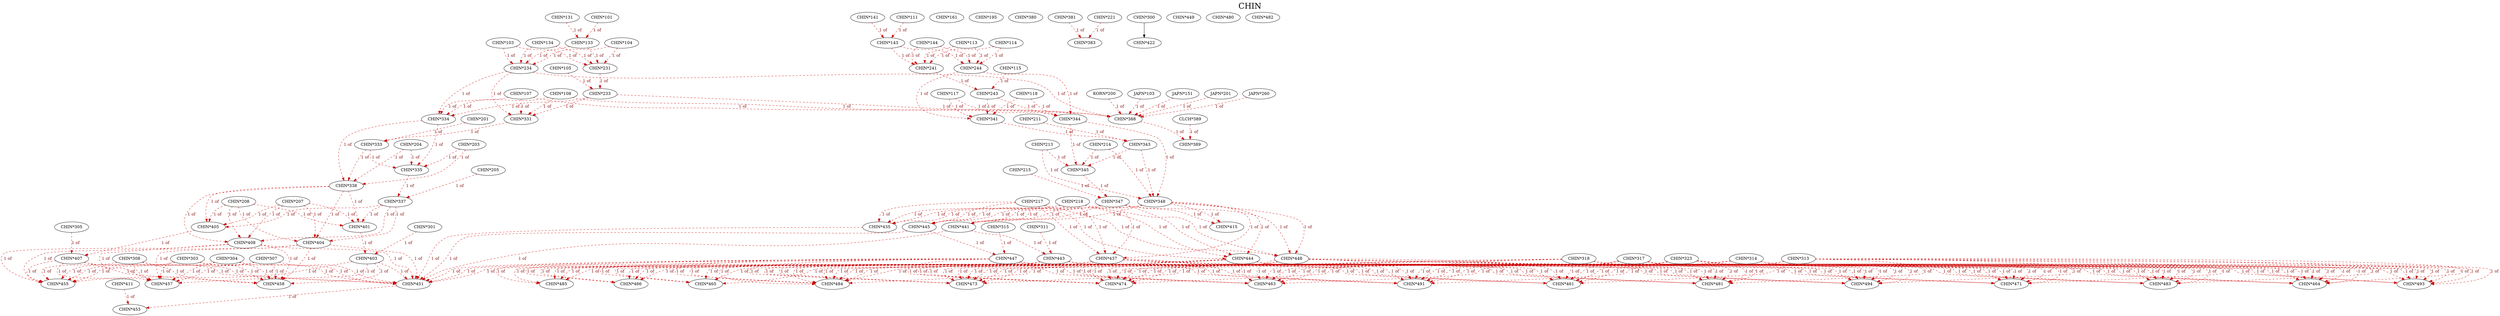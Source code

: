 digraph CHIN {
labelloc = "t";
label = "CHIN"
fontsize = 27;
"CHIN*131"
"CHIN*101" -> "CHIN*133" [style=dashed] [label="1 of", fontcolor=firebrick4] [color=red3]
"CHIN*131" -> "CHIN*133" [style=dashed] [label="1 of", fontcolor=firebrick4] [color=red3]
"CHIN*134"
"CHIN*141"
"CHIN*111" -> "CHIN*143" [style=dashed] [label="1 of", fontcolor=firebrick4] [color=red3]
"CHIN*141" -> "CHIN*143" [style=dashed] [label="1 of", fontcolor=firebrick4] [color=red3]
"CHIN*144"
"CHIN*161"
"CHIN*195"
"CHIN*103" -> "CHIN*231" [style=dashed] [label="1 of", fontcolor=firebrick4] [color=red3]
"CHIN*104" -> "CHIN*231" [style=dashed] [label="1 of", fontcolor=firebrick4] [color=red3]
"CHIN*133" -> "CHIN*231" [style=dashed] [label="1 of", fontcolor=firebrick4] [color=red3]
"CHIN*134" -> "CHIN*231" [style=dashed] [label="1 of", fontcolor=firebrick4] [color=red3]
"CHIN*105" -> "CHIN*233" [style=dashed] [label="1 of", fontcolor=firebrick4] [color=red3]
"CHIN*231" -> "CHIN*233" [style=dashed] [label="1 of", fontcolor=firebrick4] [color=red3]
"CHIN*103" -> "CHIN*234" [style=dashed] [label="1 of", fontcolor=firebrick4] [color=red3]
"CHIN*104" -> "CHIN*234" [style=dashed] [label="1 of", fontcolor=firebrick4] [color=red3]
"CHIN*133" -> "CHIN*234" [style=dashed] [label="1 of", fontcolor=firebrick4] [color=red3]
"CHIN*134" -> "CHIN*234" [style=dashed] [label="1 of", fontcolor=firebrick4] [color=red3]
"CHIN*113" -> "CHIN*241" [style=dashed] [label="1 of", fontcolor=firebrick4] [color=red3]
"CHIN*114" -> "CHIN*241" [style=dashed] [label="1 of", fontcolor=firebrick4] [color=red3]
"CHIN*143" -> "CHIN*241" [style=dashed] [label="1 of", fontcolor=firebrick4] [color=red3]
"CHIN*144" -> "CHIN*241" [style=dashed] [label="1 of", fontcolor=firebrick4] [color=red3]
"CHIN*115" -> "CHIN*243" [style=dashed] [label="1 of", fontcolor=firebrick4] [color=red3]
"CHIN*241" -> "CHIN*243" [style=dashed] [label="1 of", fontcolor=firebrick4] [color=red3]
"CHIN*113" -> "CHIN*244" [style=dashed] [label="1 of", fontcolor=firebrick4] [color=red3]
"CHIN*114" -> "CHIN*244" [style=dashed] [label="1 of", fontcolor=firebrick4] [color=red3]
"CHIN*143" -> "CHIN*244" [style=dashed] [label="1 of", fontcolor=firebrick4] [color=red3]
"CHIN*144" -> "CHIN*244" [style=dashed] [label="1 of", fontcolor=firebrick4] [color=red3]
"CHIN*107" -> "CHIN*331" [style=dashed] [label="1 of", fontcolor=firebrick4] [color=red3]
"CHIN*108" -> "CHIN*331" [style=dashed] [label="1 of", fontcolor=firebrick4] [color=red3]
"CHIN*233" -> "CHIN*331" [style=dashed] [label="1 of", fontcolor=firebrick4] [color=red3]
"CHIN*234" -> "CHIN*331" [style=dashed] [label="1 of", fontcolor=firebrick4] [color=red3]
"CHIN*201" -> "CHIN*333" [style=dashed] [label="1 of", fontcolor=firebrick4] [color=red3]
"CHIN*331" -> "CHIN*333" [style=dashed] [label="1 of", fontcolor=firebrick4] [color=red3]
"CHIN*107" -> "CHIN*334" [style=dashed] [label="1 of", fontcolor=firebrick4] [color=red3]
"CHIN*108" -> "CHIN*334" [style=dashed] [label="1 of", fontcolor=firebrick4] [color=red3]
"CHIN*233" -> "CHIN*334" [style=dashed] [label="1 of", fontcolor=firebrick4] [color=red3]
"CHIN*234" -> "CHIN*334" [style=dashed] [label="1 of", fontcolor=firebrick4] [color=red3]
"CHIN*203" -> "CHIN*335" [style=dashed] [label="1 of", fontcolor=firebrick4] [color=red3]
"CHIN*204" -> "CHIN*335" [style=dashed] [label="1 of", fontcolor=firebrick4] [color=red3]
"CHIN*333" -> "CHIN*335" [style=dashed] [label="1 of", fontcolor=firebrick4] [color=red3]
"CHIN*334" -> "CHIN*335" [style=dashed] [label="1 of", fontcolor=firebrick4] [color=red3]
"CHIN*205" -> "CHIN*337" [style=dashed] [label="1 of", fontcolor=firebrick4] [color=red3]
"CHIN*335" -> "CHIN*337" [style=dashed] [label="1 of", fontcolor=firebrick4] [color=red3]
"CHIN*203" -> "CHIN*338" [style=dashed] [label="1 of", fontcolor=firebrick4] [color=red3]
"CHIN*204" -> "CHIN*338" [style=dashed] [label="1 of", fontcolor=firebrick4] [color=red3]
"CHIN*333" -> "CHIN*338" [style=dashed] [label="1 of", fontcolor=firebrick4] [color=red3]
"CHIN*334" -> "CHIN*338" [style=dashed] [label="1 of", fontcolor=firebrick4] [color=red3]
"CHIN*117" -> "CHIN*341" [style=dashed] [label="1 of", fontcolor=firebrick4] [color=red3]
"CHIN*118" -> "CHIN*341" [style=dashed] [label="1 of", fontcolor=firebrick4] [color=red3]
"CHIN*243" -> "CHIN*341" [style=dashed] [label="1 of", fontcolor=firebrick4] [color=red3]
"CHIN*244" -> "CHIN*341" [style=dashed] [label="1 of", fontcolor=firebrick4] [color=red3]
"CHIN*211" -> "CHIN*343" [style=dashed] [label="1 of", fontcolor=firebrick4] [color=red3]
"CHIN*341" -> "CHIN*343" [style=dashed] [label="1 of", fontcolor=firebrick4] [color=red3]
"CHIN*117" -> "CHIN*344" [style=dashed] [label="1 of", fontcolor=firebrick4] [color=red3]
"CHIN*118" -> "CHIN*344" [style=dashed] [label="1 of", fontcolor=firebrick4] [color=red3]
"CHIN*243" -> "CHIN*344" [style=dashed] [label="1 of", fontcolor=firebrick4] [color=red3]
"CHIN*244" -> "CHIN*344" [style=dashed] [label="1 of", fontcolor=firebrick4] [color=red3]
"CHIN*213" -> "CHIN*345" [style=dashed] [label="1 of", fontcolor=firebrick4] [color=red3]
"CHIN*214" -> "CHIN*345" [style=dashed] [label="1 of", fontcolor=firebrick4] [color=red3]
"CHIN*343" -> "CHIN*345" [style=dashed] [label="1 of", fontcolor=firebrick4] [color=red3]
"CHIN*344" -> "CHIN*345" [style=dashed] [label="1 of", fontcolor=firebrick4] [color=red3]
"CHIN*215" -> "CHIN*347" [style=dashed] [label="1 of", fontcolor=firebrick4] [color=red3]
"CHIN*345" -> "CHIN*347" [style=dashed] [label="1 of", fontcolor=firebrick4] [color=red3]
"CHIN*213" -> "CHIN*348" [style=dashed] [label="1 of", fontcolor=firebrick4] [color=red3]
"CHIN*214" -> "CHIN*348" [style=dashed] [label="1 of", fontcolor=firebrick4] [color=red3]
"CHIN*343" -> "CHIN*348" [style=dashed] [label="1 of", fontcolor=firebrick4] [color=red3]
"CHIN*344" -> "CHIN*348" [style=dashed] [label="1 of", fontcolor=firebrick4] [color=red3]
"CHIN*380"
"CHIN*381"
"CHIN*221" -> "CHIN*383" [style=dashed] [label="1 of", fontcolor=firebrick4] [color=red3]
"CHIN*381" -> "CHIN*383" [style=dashed] [label="1 of", fontcolor=firebrick4] [color=red3]
"CHIN*107" -> "CHIN*388" [style=dashed] [label="1 of", fontcolor=firebrick4] [color=red3]
"CHIN*108" -> "CHIN*388" [style=dashed] [label="1 of", fontcolor=firebrick4] [color=red3]
"CHIN*233" -> "CHIN*388" [style=dashed] [label="1 of", fontcolor=firebrick4] [color=red3]
"CHIN*234" -> "CHIN*388" [style=dashed] [label="1 of", fontcolor=firebrick4] [color=red3]
"JAPN*103" -> "CHIN*388" [style=dashed] [label="1 of", fontcolor=firebrick4] [color=red3]
"JAPN*151" -> "CHIN*388" [style=dashed] [label="1 of", fontcolor=firebrick4] [color=red3]
"JAPN*201" -> "CHIN*388" [style=dashed] [label="1 of", fontcolor=firebrick4] [color=red3]
"JAPN*260" -> "CHIN*388" [style=dashed] [label="1 of", fontcolor=firebrick4] [color=red3]
"KORN*200" -> "CHIN*388" [style=dashed] [label="1 of", fontcolor=firebrick4] [color=red3]
"CLCH*389" -> "CHIN*389" [style=dashed] [label="1 of", fontcolor=firebrick4] [color=red3]
"CHIN*388" -> "CHIN*389" [style=dashed] [label="1 of", fontcolor=firebrick4] [color=red3]
"CHIN*207" -> "CHIN*401" [style=dashed] [label="1 of", fontcolor=firebrick4] [color=red3]
"CHIN*208" -> "CHIN*401" [style=dashed] [label="1 of", fontcolor=firebrick4] [color=red3]
"CHIN*337" -> "CHIN*401" [style=dashed] [label="1 of", fontcolor=firebrick4] [color=red3]
"CHIN*338" -> "CHIN*401" [style=dashed] [label="1 of", fontcolor=firebrick4] [color=red3]
"CHIN*301" -> "CHIN*403" [style=dashed] [label="1 of", fontcolor=firebrick4] [color=red3]
"CHIN*401" -> "CHIN*403" [style=dashed] [label="1 of", fontcolor=firebrick4] [color=red3]
"CHIN*207" -> "CHIN*404" [style=dashed] [label="1 of", fontcolor=firebrick4] [color=red3]
"CHIN*208" -> "CHIN*404" [style=dashed] [label="1 of", fontcolor=firebrick4] [color=red3]
"CHIN*337" -> "CHIN*404" [style=dashed] [label="1 of", fontcolor=firebrick4] [color=red3]
"CHIN*338" -> "CHIN*404" [style=dashed] [label="1 of", fontcolor=firebrick4] [color=red3]
"CHIN*207" -> "CHIN*405" [style=dashed] [label="1 of", fontcolor=firebrick4] [color=red3]
"CHIN*208" -> "CHIN*405" [style=dashed] [label="1 of", fontcolor=firebrick4] [color=red3]
"CHIN*337" -> "CHIN*405" [style=dashed] [label="1 of", fontcolor=firebrick4] [color=red3]
"CHIN*338" -> "CHIN*405" [style=dashed] [label="1 of", fontcolor=firebrick4] [color=red3]
"CHIN*305" -> "CHIN*407" [style=dashed] [label="1 of", fontcolor=firebrick4] [color=red3]
"CHIN*405" -> "CHIN*407" [style=dashed] [label="1 of", fontcolor=firebrick4] [color=red3]
"CHIN*207" -> "CHIN*408" [style=dashed] [label="1 of", fontcolor=firebrick4] [color=red3]
"CHIN*208" -> "CHIN*408" [style=dashed] [label="1 of", fontcolor=firebrick4] [color=red3]
"CHIN*337" -> "CHIN*408" [style=dashed] [label="1 of", fontcolor=firebrick4] [color=red3]
"CHIN*338" -> "CHIN*408" [style=dashed] [label="1 of", fontcolor=firebrick4] [color=red3]
"CHIN*347" -> "CHIN*415" [style=dashed] [label="1 of", fontcolor=firebrick4] [color=red3]
"CHIN*348" -> "CHIN*415" [style=dashed] [label="1 of", fontcolor=firebrick4] [color=red3]
"CHIN*300" -> "CHIN*422" [style=solid]
"CHIN*217" -> "CHIN*435" [style=dashed] [label="1 of", fontcolor=firebrick4] [color=red3]
"CHIN*218" -> "CHIN*435" [style=dashed] [label="1 of", fontcolor=firebrick4] [color=red3]
"CHIN*347" -> "CHIN*435" [style=dashed] [label="1 of", fontcolor=firebrick4] [color=red3]
"CHIN*348" -> "CHIN*435" [style=dashed] [label="1 of", fontcolor=firebrick4] [color=red3]
"CHIN*217" -> "CHIN*437" [style=dashed] [label="1 of", fontcolor=firebrick4] [color=red3]
"CHIN*218" -> "CHIN*437" [style=dashed] [label="1 of", fontcolor=firebrick4] [color=red3]
"CHIN*347" -> "CHIN*437" [style=dashed] [label="1 of", fontcolor=firebrick4] [color=red3]
"CHIN*348" -> "CHIN*437" [style=dashed] [label="1 of", fontcolor=firebrick4] [color=red3]
"CHIN*217" -> "CHIN*441" [style=dashed] [label="1 of", fontcolor=firebrick4] [color=red3]
"CHIN*218" -> "CHIN*441" [style=dashed] [label="1 of", fontcolor=firebrick4] [color=red3]
"CHIN*347" -> "CHIN*441" [style=dashed] [label="1 of", fontcolor=firebrick4] [color=red3]
"CHIN*348" -> "CHIN*441" [style=dashed] [label="1 of", fontcolor=firebrick4] [color=red3]
"CHIN*311" -> "CHIN*443" [style=dashed] [label="1 of", fontcolor=firebrick4] [color=red3]
"CHIN*441" -> "CHIN*443" [style=dashed] [label="1 of", fontcolor=firebrick4] [color=red3]
"CHIN*217" -> "CHIN*444" [style=dashed] [label="1 of", fontcolor=firebrick4] [color=red3]
"CHIN*218" -> "CHIN*444" [style=dashed] [label="1 of", fontcolor=firebrick4] [color=red3]
"CHIN*347" -> "CHIN*444" [style=dashed] [label="1 of", fontcolor=firebrick4] [color=red3]
"CHIN*348" -> "CHIN*444" [style=dashed] [label="1 of", fontcolor=firebrick4] [color=red3]
"CHIN*217" -> "CHIN*445" [style=dashed] [label="1 of", fontcolor=firebrick4] [color=red3]
"CHIN*218" -> "CHIN*445" [style=dashed] [label="1 of", fontcolor=firebrick4] [color=red3]
"CHIN*347" -> "CHIN*445" [style=dashed] [label="1 of", fontcolor=firebrick4] [color=red3]
"CHIN*348" -> "CHIN*445" [style=dashed] [label="1 of", fontcolor=firebrick4] [color=red3]
"CHIN*315" -> "CHIN*447" [style=dashed] [label="1 of", fontcolor=firebrick4] [color=red3]
"CHIN*445" -> "CHIN*447" [style=dashed] [label="1 of", fontcolor=firebrick4] [color=red3]
"CHIN*217" -> "CHIN*448" [style=dashed] [label="1 of", fontcolor=firebrick4] [color=red3]
"CHIN*218" -> "CHIN*448" [style=dashed] [label="1 of", fontcolor=firebrick4] [color=red3]
"CHIN*347" -> "CHIN*448" [style=dashed] [label="1 of", fontcolor=firebrick4] [color=red3]
"CHIN*348" -> "CHIN*448" [style=dashed] [label="1 of", fontcolor=firebrick4] [color=red3]
"CHIN*449"
"CHIN*303" -> "CHIN*451" [style=dashed] [label="1 of", fontcolor=firebrick4] [color=red3]
"CHIN*304" -> "CHIN*451" [style=dashed] [label="1 of", fontcolor=firebrick4] [color=red3]
"CHIN*403" -> "CHIN*451" [style=dashed] [label="1 of", fontcolor=firebrick4] [color=red3]
"CHIN*404" -> "CHIN*451" [style=dashed] [label="1 of", fontcolor=firebrick4] [color=red3]
"CHIN*435" -> "CHIN*451" [style=dashed] [label="1 of", fontcolor=firebrick4] [color=red3]
"CHIN*441" -> "CHIN*451" [style=dashed] [label="1 of", fontcolor=firebrick4] [color=red3]
"CHIN*443" -> "CHIN*451" [style=dashed] [label="1 of", fontcolor=firebrick4] [color=red3]
"CHIN*307" -> "CHIN*451" [style=dashed] [label="1 of", fontcolor=firebrick4] [color=red3]
"CHIN*308" -> "CHIN*451" [style=dashed] [label="1 of", fontcolor=firebrick4] [color=red3]
"CHIN*407" -> "CHIN*451" [style=dashed] [label="1 of", fontcolor=firebrick4] [color=red3]
"CHIN*408" -> "CHIN*451" [style=dashed] [label="1 of", fontcolor=firebrick4] [color=red3]
"CHIN*437" -> "CHIN*451" [style=dashed] [label="1 of", fontcolor=firebrick4] [color=red3]
"CHIN*445" -> "CHIN*451" [style=dashed] [label="1 of", fontcolor=firebrick4] [color=red3]
"CHIN*447" -> "CHIN*451" [style=dashed] [label="1 of", fontcolor=firebrick4] [color=red3]
"CHIN*411" -> "CHIN*453" [style=dashed] [label="1 of", fontcolor=firebrick4] [color=red3]
"CHIN*451" -> "CHIN*453" [style=dashed] [label="1 of", fontcolor=firebrick4] [color=red3]
"CHIN*303" -> "CHIN*455" [style=dashed] [label="1 of", fontcolor=firebrick4] [color=red3]
"CHIN*304" -> "CHIN*455" [style=dashed] [label="1 of", fontcolor=firebrick4] [color=red3]
"CHIN*403" -> "CHIN*455" [style=dashed] [label="1 of", fontcolor=firebrick4] [color=red3]
"CHIN*404" -> "CHIN*455" [style=dashed] [label="1 of", fontcolor=firebrick4] [color=red3]
"CHIN*307" -> "CHIN*455" [style=dashed] [label="1 of", fontcolor=firebrick4] [color=red3]
"CHIN*308" -> "CHIN*455" [style=dashed] [label="1 of", fontcolor=firebrick4] [color=red3]
"CHIN*407" -> "CHIN*455" [style=dashed] [label="1 of", fontcolor=firebrick4] [color=red3]
"CHIN*408" -> "CHIN*455" [style=dashed] [label="1 of", fontcolor=firebrick4] [color=red3]
"CHIN*303" -> "CHIN*457" [style=dashed] [label="1 of", fontcolor=firebrick4] [color=red3]
"CHIN*304" -> "CHIN*457" [style=dashed] [label="1 of", fontcolor=firebrick4] [color=red3]
"CHIN*403" -> "CHIN*457" [style=dashed] [label="1 of", fontcolor=firebrick4] [color=red3]
"CHIN*404" -> "CHIN*457" [style=dashed] [label="1 of", fontcolor=firebrick4] [color=red3]
"CHIN*307" -> "CHIN*457" [style=dashed] [label="1 of", fontcolor=firebrick4] [color=red3]
"CHIN*308" -> "CHIN*457" [style=dashed] [label="1 of", fontcolor=firebrick4] [color=red3]
"CHIN*407" -> "CHIN*457" [style=dashed] [label="1 of", fontcolor=firebrick4] [color=red3]
"CHIN*408" -> "CHIN*457" [style=dashed] [label="1 of", fontcolor=firebrick4] [color=red3]
"CHIN*303" -> "CHIN*458" [style=dashed] [label="1 of", fontcolor=firebrick4] [color=red3]
"CHIN*304" -> "CHIN*458" [style=dashed] [label="1 of", fontcolor=firebrick4] [color=red3]
"CHIN*403" -> "CHIN*458" [style=dashed] [label="1 of", fontcolor=firebrick4] [color=red3]
"CHIN*404" -> "CHIN*458" [style=dashed] [label="1 of", fontcolor=firebrick4] [color=red3]
"CHIN*307" -> "CHIN*458" [style=dashed] [label="1 of", fontcolor=firebrick4] [color=red3]
"CHIN*308" -> "CHIN*458" [style=dashed] [label="1 of", fontcolor=firebrick4] [color=red3]
"CHIN*407" -> "CHIN*458" [style=dashed] [label="1 of", fontcolor=firebrick4] [color=red3]
"CHIN*408" -> "CHIN*458" [style=dashed] [label="1 of", fontcolor=firebrick4] [color=red3]
"CHIN*313" -> "CHIN*461" [style=dashed] [label="1 of", fontcolor=firebrick4] [color=red3]
"CHIN*314" -> "CHIN*461" [style=dashed] [label="1 of", fontcolor=firebrick4] [color=red3]
"CHIN*317" -> "CHIN*461" [style=dashed] [label="1 of", fontcolor=firebrick4] [color=red3]
"CHIN*318" -> "CHIN*461" [style=dashed] [label="1 of", fontcolor=firebrick4] [color=red3]
"CHIN*323" -> "CHIN*461" [style=dashed] [label="1 of", fontcolor=firebrick4] [color=red3]
"CHIN*437" -> "CHIN*461" [style=dashed] [label="1 of", fontcolor=firebrick4] [color=red3]
"CHIN*443" -> "CHIN*461" [style=dashed] [label="1 of", fontcolor=firebrick4] [color=red3]
"CHIN*444" -> "CHIN*461" [style=dashed] [label="1 of", fontcolor=firebrick4] [color=red3]
"CHIN*447" -> "CHIN*461" [style=dashed] [label="1 of", fontcolor=firebrick4] [color=red3]
"CHIN*448" -> "CHIN*461" [style=dashed] [label="1 of", fontcolor=firebrick4] [color=red3]
"CHIN*313" -> "CHIN*463" [style=dashed] [label="1 of", fontcolor=firebrick4] [color=red3]
"CHIN*314" -> "CHIN*463" [style=dashed] [label="1 of", fontcolor=firebrick4] [color=red3]
"CHIN*317" -> "CHIN*463" [style=dashed] [label="1 of", fontcolor=firebrick4] [color=red3]
"CHIN*318" -> "CHIN*463" [style=dashed] [label="1 of", fontcolor=firebrick4] [color=red3]
"CHIN*323" -> "CHIN*463" [style=dashed] [label="1 of", fontcolor=firebrick4] [color=red3]
"CHIN*437" -> "CHIN*463" [style=dashed] [label="1 of", fontcolor=firebrick4] [color=red3]
"CHIN*443" -> "CHIN*463" [style=dashed] [label="1 of", fontcolor=firebrick4] [color=red3]
"CHIN*444" -> "CHIN*463" [style=dashed] [label="1 of", fontcolor=firebrick4] [color=red3]
"CHIN*447" -> "CHIN*463" [style=dashed] [label="1 of", fontcolor=firebrick4] [color=red3]
"CHIN*448" -> "CHIN*463" [style=dashed] [label="1 of", fontcolor=firebrick4] [color=red3]
"CHIN*313" -> "CHIN*464" [style=dashed] [label="1 of", fontcolor=firebrick4] [color=red3]
"CHIN*314" -> "CHIN*464" [style=dashed] [label="1 of", fontcolor=firebrick4] [color=red3]
"CHIN*317" -> "CHIN*464" [style=dashed] [label="1 of", fontcolor=firebrick4] [color=red3]
"CHIN*318" -> "CHIN*464" [style=dashed] [label="1 of", fontcolor=firebrick4] [color=red3]
"CHIN*323" -> "CHIN*464" [style=dashed] [label="1 of", fontcolor=firebrick4] [color=red3]
"CHIN*437" -> "CHIN*464" [style=dashed] [label="1 of", fontcolor=firebrick4] [color=red3]
"CHIN*443" -> "CHIN*464" [style=dashed] [label="1 of", fontcolor=firebrick4] [color=red3]
"CHIN*444" -> "CHIN*464" [style=dashed] [label="1 of", fontcolor=firebrick4] [color=red3]
"CHIN*447" -> "CHIN*464" [style=dashed] [label="1 of", fontcolor=firebrick4] [color=red3]
"CHIN*448" -> "CHIN*464" [style=dashed] [label="1 of", fontcolor=firebrick4] [color=red3]
"CHIN*437" -> "CHIN*465" [style=dashed] [label="1 of", fontcolor=firebrick4] [color=red3]
"CHIN*443" -> "CHIN*465" [style=dashed] [label="1 of", fontcolor=firebrick4] [color=red3]
"CHIN*444" -> "CHIN*465" [style=dashed] [label="1 of", fontcolor=firebrick4] [color=red3]
"CHIN*447" -> "CHIN*465" [style=dashed] [label="1 of", fontcolor=firebrick4] [color=red3]
"CHIN*448" -> "CHIN*465" [style=dashed] [label="1 of", fontcolor=firebrick4] [color=red3]
"CHIN*437" -> "CHIN*466" [style=dashed] [label="1 of", fontcolor=firebrick4] [color=red3]
"CHIN*443" -> "CHIN*466" [style=dashed] [label="1 of", fontcolor=firebrick4] [color=red3]
"CHIN*444" -> "CHIN*466" [style=dashed] [label="1 of", fontcolor=firebrick4] [color=red3]
"CHIN*447" -> "CHIN*466" [style=dashed] [label="1 of", fontcolor=firebrick4] [color=red3]
"CHIN*448" -> "CHIN*466" [style=dashed] [label="1 of", fontcolor=firebrick4] [color=red3]
"CHIN*313" -> "CHIN*471" [style=dashed] [label="1 of", fontcolor=firebrick4] [color=red3]
"CHIN*314" -> "CHIN*471" [style=dashed] [label="1 of", fontcolor=firebrick4] [color=red3]
"CHIN*317" -> "CHIN*471" [style=dashed] [label="1 of", fontcolor=firebrick4] [color=red3]
"CHIN*318" -> "CHIN*471" [style=dashed] [label="1 of", fontcolor=firebrick4] [color=red3]
"CHIN*323" -> "CHIN*471" [style=dashed] [label="1 of", fontcolor=firebrick4] [color=red3]
"CHIN*437" -> "CHIN*471" [style=dashed] [label="1 of", fontcolor=firebrick4] [color=red3]
"CHIN*443" -> "CHIN*471" [style=dashed] [label="1 of", fontcolor=firebrick4] [color=red3]
"CHIN*444" -> "CHIN*471" [style=dashed] [label="1 of", fontcolor=firebrick4] [color=red3]
"CHIN*447" -> "CHIN*471" [style=dashed] [label="1 of", fontcolor=firebrick4] [color=red3]
"CHIN*448" -> "CHIN*471" [style=dashed] [label="1 of", fontcolor=firebrick4] [color=red3]
"CHIN*313" -> "CHIN*473" [style=dashed] [label="1 of", fontcolor=firebrick4] [color=red3]
"CHIN*314" -> "CHIN*473" [style=dashed] [label="1 of", fontcolor=firebrick4] [color=red3]
"CHIN*317" -> "CHIN*473" [style=dashed] [label="1 of", fontcolor=firebrick4] [color=red3]
"CHIN*318" -> "CHIN*473" [style=dashed] [label="1 of", fontcolor=firebrick4] [color=red3]
"CHIN*323" -> "CHIN*473" [style=dashed] [label="1 of", fontcolor=firebrick4] [color=red3]
"CHIN*437" -> "CHIN*473" [style=dashed] [label="1 of", fontcolor=firebrick4] [color=red3]
"CHIN*443" -> "CHIN*473" [style=dashed] [label="1 of", fontcolor=firebrick4] [color=red3]
"CHIN*444" -> "CHIN*473" [style=dashed] [label="1 of", fontcolor=firebrick4] [color=red3]
"CHIN*447" -> "CHIN*473" [style=dashed] [label="1 of", fontcolor=firebrick4] [color=red3]
"CHIN*448" -> "CHIN*473" [style=dashed] [label="1 of", fontcolor=firebrick4] [color=red3]
"CHIN*313" -> "CHIN*474" [style=dashed] [label="1 of", fontcolor=firebrick4] [color=red3]
"CHIN*314" -> "CHIN*474" [style=dashed] [label="1 of", fontcolor=firebrick4] [color=red3]
"CHIN*317" -> "CHIN*474" [style=dashed] [label="1 of", fontcolor=firebrick4] [color=red3]
"CHIN*318" -> "CHIN*474" [style=dashed] [label="1 of", fontcolor=firebrick4] [color=red3]
"CHIN*323" -> "CHIN*474" [style=dashed] [label="1 of", fontcolor=firebrick4] [color=red3]
"CHIN*437" -> "CHIN*474" [style=dashed] [label="1 of", fontcolor=firebrick4] [color=red3]
"CHIN*443" -> "CHIN*474" [style=dashed] [label="1 of", fontcolor=firebrick4] [color=red3]
"CHIN*444" -> "CHIN*474" [style=dashed] [label="1 of", fontcolor=firebrick4] [color=red3]
"CHIN*447" -> "CHIN*474" [style=dashed] [label="1 of", fontcolor=firebrick4] [color=red3]
"CHIN*448" -> "CHIN*474" [style=dashed] [label="1 of", fontcolor=firebrick4] [color=red3]
"CHIN*480"
"CHIN*313" -> "CHIN*481" [style=dashed] [label="1 of", fontcolor=firebrick4] [color=red3]
"CHIN*314" -> "CHIN*481" [style=dashed] [label="1 of", fontcolor=firebrick4] [color=red3]
"CHIN*317" -> "CHIN*481" [style=dashed] [label="1 of", fontcolor=firebrick4] [color=red3]
"CHIN*318" -> "CHIN*481" [style=dashed] [label="1 of", fontcolor=firebrick4] [color=red3]
"CHIN*323" -> "CHIN*481" [style=dashed] [label="1 of", fontcolor=firebrick4] [color=red3]
"CHIN*437" -> "CHIN*481" [style=dashed] [label="1 of", fontcolor=firebrick4] [color=red3]
"CHIN*443" -> "CHIN*481" [style=dashed] [label="1 of", fontcolor=firebrick4] [color=red3]
"CHIN*444" -> "CHIN*481" [style=dashed] [label="1 of", fontcolor=firebrick4] [color=red3]
"CHIN*447" -> "CHIN*481" [style=dashed] [label="1 of", fontcolor=firebrick4] [color=red3]
"CHIN*448" -> "CHIN*481" [style=dashed] [label="1 of", fontcolor=firebrick4] [color=red3]
"CHIN*482"
"CHIN*313" -> "CHIN*483" [style=dashed] [label="1 of", fontcolor=firebrick4] [color=red3]
"CHIN*314" -> "CHIN*483" [style=dashed] [label="1 of", fontcolor=firebrick4] [color=red3]
"CHIN*317" -> "CHIN*483" [style=dashed] [label="1 of", fontcolor=firebrick4] [color=red3]
"CHIN*318" -> "CHIN*483" [style=dashed] [label="1 of", fontcolor=firebrick4] [color=red3]
"CHIN*323" -> "CHIN*483" [style=dashed] [label="1 of", fontcolor=firebrick4] [color=red3]
"CHIN*437" -> "CHIN*483" [style=dashed] [label="1 of", fontcolor=firebrick4] [color=red3]
"CHIN*443" -> "CHIN*483" [style=dashed] [label="1 of", fontcolor=firebrick4] [color=red3]
"CHIN*444" -> "CHIN*483" [style=dashed] [label="1 of", fontcolor=firebrick4] [color=red3]
"CHIN*447" -> "CHIN*483" [style=dashed] [label="1 of", fontcolor=firebrick4] [color=red3]
"CHIN*448" -> "CHIN*483" [style=dashed] [label="1 of", fontcolor=firebrick4] [color=red3]
"CHIN*313" -> "CHIN*484" [style=dashed] [label="1 of", fontcolor=firebrick4] [color=red3]
"CHIN*314" -> "CHIN*484" [style=dashed] [label="1 of", fontcolor=firebrick4] [color=red3]
"CHIN*317" -> "CHIN*484" [style=dashed] [label="1 of", fontcolor=firebrick4] [color=red3]
"CHIN*318" -> "CHIN*484" [style=dashed] [label="1 of", fontcolor=firebrick4] [color=red3]
"CHIN*323" -> "CHIN*484" [style=dashed] [label="1 of", fontcolor=firebrick4] [color=red3]
"CHIN*437" -> "CHIN*484" [style=dashed] [label="1 of", fontcolor=firebrick4] [color=red3]
"CHIN*443" -> "CHIN*484" [style=dashed] [label="1 of", fontcolor=firebrick4] [color=red3]
"CHIN*444" -> "CHIN*484" [style=dashed] [label="1 of", fontcolor=firebrick4] [color=red3]
"CHIN*447" -> "CHIN*484" [style=dashed] [label="1 of", fontcolor=firebrick4] [color=red3]
"CHIN*448" -> "CHIN*484" [style=dashed] [label="1 of", fontcolor=firebrick4] [color=red3]
"CHIN*437" -> "CHIN*485" [style=dashed] [label="1 of", fontcolor=firebrick4] [color=red3]
"CHIN*443" -> "CHIN*485" [style=dashed] [label="1 of", fontcolor=firebrick4] [color=red3]
"CHIN*444" -> "CHIN*485" [style=dashed] [label="1 of", fontcolor=firebrick4] [color=red3]
"CHIN*447" -> "CHIN*485" [style=dashed] [label="1 of", fontcolor=firebrick4] [color=red3]
"CHIN*448" -> "CHIN*485" [style=dashed] [label="1 of", fontcolor=firebrick4] [color=red3]
"CHIN*313" -> "CHIN*491" [style=dashed] [label="1 of", fontcolor=firebrick4] [color=red3]
"CHIN*314" -> "CHIN*491" [style=dashed] [label="1 of", fontcolor=firebrick4] [color=red3]
"CHIN*317" -> "CHIN*491" [style=dashed] [label="1 of", fontcolor=firebrick4] [color=red3]
"CHIN*318" -> "CHIN*491" [style=dashed] [label="1 of", fontcolor=firebrick4] [color=red3]
"CHIN*323" -> "CHIN*491" [style=dashed] [label="1 of", fontcolor=firebrick4] [color=red3]
"CHIN*437" -> "CHIN*491" [style=dashed] [label="1 of", fontcolor=firebrick4] [color=red3]
"CHIN*443" -> "CHIN*491" [style=dashed] [label="1 of", fontcolor=firebrick4] [color=red3]
"CHIN*444" -> "CHIN*491" [style=dashed] [label="1 of", fontcolor=firebrick4] [color=red3]
"CHIN*447" -> "CHIN*491" [style=dashed] [label="1 of", fontcolor=firebrick4] [color=red3]
"CHIN*448" -> "CHIN*491" [style=dashed] [label="1 of", fontcolor=firebrick4] [color=red3]
"CHIN*313" -> "CHIN*493" [style=dashed] [label="1 of", fontcolor=firebrick4] [color=red3]
"CHIN*314" -> "CHIN*493" [style=dashed] [label="1 of", fontcolor=firebrick4] [color=red3]
"CHIN*317" -> "CHIN*493" [style=dashed] [label="1 of", fontcolor=firebrick4] [color=red3]
"CHIN*318" -> "CHIN*493" [style=dashed] [label="1 of", fontcolor=firebrick4] [color=red3]
"CHIN*323" -> "CHIN*493" [style=dashed] [label="1 of", fontcolor=firebrick4] [color=red3]
"CHIN*437" -> "CHIN*493" [style=dashed] [label="1 of", fontcolor=firebrick4] [color=red3]
"CHIN*443" -> "CHIN*493" [style=dashed] [label="1 of", fontcolor=firebrick4] [color=red3]
"CHIN*444" -> "CHIN*493" [style=dashed] [label="1 of", fontcolor=firebrick4] [color=red3]
"CHIN*447" -> "CHIN*493" [style=dashed] [label="1 of", fontcolor=firebrick4] [color=red3]
"CHIN*448" -> "CHIN*493" [style=dashed] [label="1 of", fontcolor=firebrick4] [color=red3]
"CHIN*313" -> "CHIN*494" [style=dashed] [label="1 of", fontcolor=firebrick4] [color=red3]
"CHIN*314" -> "CHIN*494" [style=dashed] [label="1 of", fontcolor=firebrick4] [color=red3]
"CHIN*317" -> "CHIN*494" [style=dashed] [label="1 of", fontcolor=firebrick4] [color=red3]
"CHIN*318" -> "CHIN*494" [style=dashed] [label="1 of", fontcolor=firebrick4] [color=red3]
"CHIN*323" -> "CHIN*494" [style=dashed] [label="1 of", fontcolor=firebrick4] [color=red3]
"CHIN*437" -> "CHIN*494" [style=dashed] [label="1 of", fontcolor=firebrick4] [color=red3]
"CHIN*443" -> "CHIN*494" [style=dashed] [label="1 of", fontcolor=firebrick4] [color=red3]
"CHIN*444" -> "CHIN*494" [style=dashed] [label="1 of", fontcolor=firebrick4] [color=red3]
"CHIN*447" -> "CHIN*494" [style=dashed] [label="1 of", fontcolor=firebrick4] [color=red3]
"CHIN*448" -> "CHIN*494" [style=dashed] [label="1 of", fontcolor=firebrick4] [color=red3]
}
